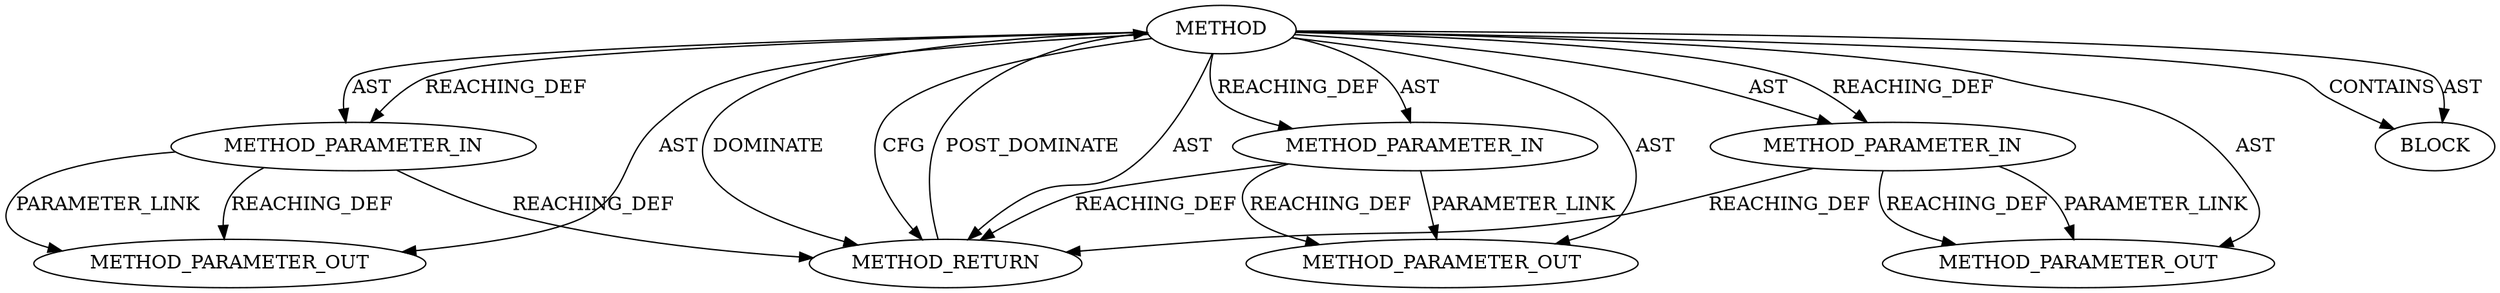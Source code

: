 digraph {
  27300 [label=METHOD_PARAMETER_OUT ORDER=2 CODE="p2" IS_VARIADIC=false TYPE_FULL_NAME="ANY" EVALUATION_STRATEGY="BY_VALUE" INDEX=2 NAME="p2"]
  27301 [label=METHOD_PARAMETER_OUT ORDER=3 CODE="p3" IS_VARIADIC=false TYPE_FULL_NAME="ANY" EVALUATION_STRATEGY="BY_VALUE" INDEX=3 NAME="p3"]
  25749 [label=BLOCK ORDER=1 ARGUMENT_INDEX=1 CODE="<empty>" TYPE_FULL_NAME="ANY"]
  25750 [label=METHOD_RETURN ORDER=2 CODE="RET" TYPE_FULL_NAME="ANY" EVALUATION_STRATEGY="BY_VALUE"]
  27299 [label=METHOD_PARAMETER_OUT ORDER=1 CODE="p1" IS_VARIADIC=false TYPE_FULL_NAME="ANY" EVALUATION_STRATEGY="BY_VALUE" INDEX=1 NAME="p1"]
  25745 [label=METHOD AST_PARENT_TYPE="NAMESPACE_BLOCK" AST_PARENT_FULL_NAME="<global>" ORDER=0 CODE="<empty>" FULL_NAME="CRYPTO_add" IS_EXTERNAL=true FILENAME="<empty>" SIGNATURE="" NAME="CRYPTO_add"]
  25746 [label=METHOD_PARAMETER_IN ORDER=1 CODE="p1" IS_VARIADIC=false TYPE_FULL_NAME="ANY" EVALUATION_STRATEGY="BY_VALUE" INDEX=1 NAME="p1"]
  25748 [label=METHOD_PARAMETER_IN ORDER=3 CODE="p3" IS_VARIADIC=false TYPE_FULL_NAME="ANY" EVALUATION_STRATEGY="BY_VALUE" INDEX=3 NAME="p3"]
  25747 [label=METHOD_PARAMETER_IN ORDER=2 CODE="p2" IS_VARIADIC=false TYPE_FULL_NAME="ANY" EVALUATION_STRATEGY="BY_VALUE" INDEX=2 NAME="p2"]
  25745 -> 25750 [label=AST ]
  25745 -> 27301 [label=AST ]
  25745 -> 25748 [label=AST ]
  25748 -> 25750 [label=REACHING_DEF VARIABLE="p3"]
  25750 -> 25745 [label=POST_DOMINATE ]
  25745 -> 27300 [label=AST ]
  25745 -> 27299 [label=AST ]
  25746 -> 27299 [label=REACHING_DEF VARIABLE="p1"]
  25745 -> 25749 [label=CONTAINS ]
  25745 -> 25746 [label=AST ]
  25746 -> 25750 [label=REACHING_DEF VARIABLE="p1"]
  25748 -> 27301 [label=REACHING_DEF VARIABLE="p3"]
  25745 -> 25747 [label=REACHING_DEF VARIABLE=""]
  25748 -> 27301 [label=PARAMETER_LINK ]
  25747 -> 27300 [label=PARAMETER_LINK ]
  25747 -> 27300 [label=REACHING_DEF VARIABLE="p2"]
  25745 -> 25746 [label=REACHING_DEF VARIABLE=""]
  25745 -> 25749 [label=AST ]
  25745 -> 25750 [label=DOMINATE ]
  25746 -> 27299 [label=PARAMETER_LINK ]
  25745 -> 25748 [label=REACHING_DEF VARIABLE=""]
  25745 -> 25750 [label=CFG ]
  25747 -> 25750 [label=REACHING_DEF VARIABLE="p2"]
  25745 -> 25747 [label=AST ]
}
